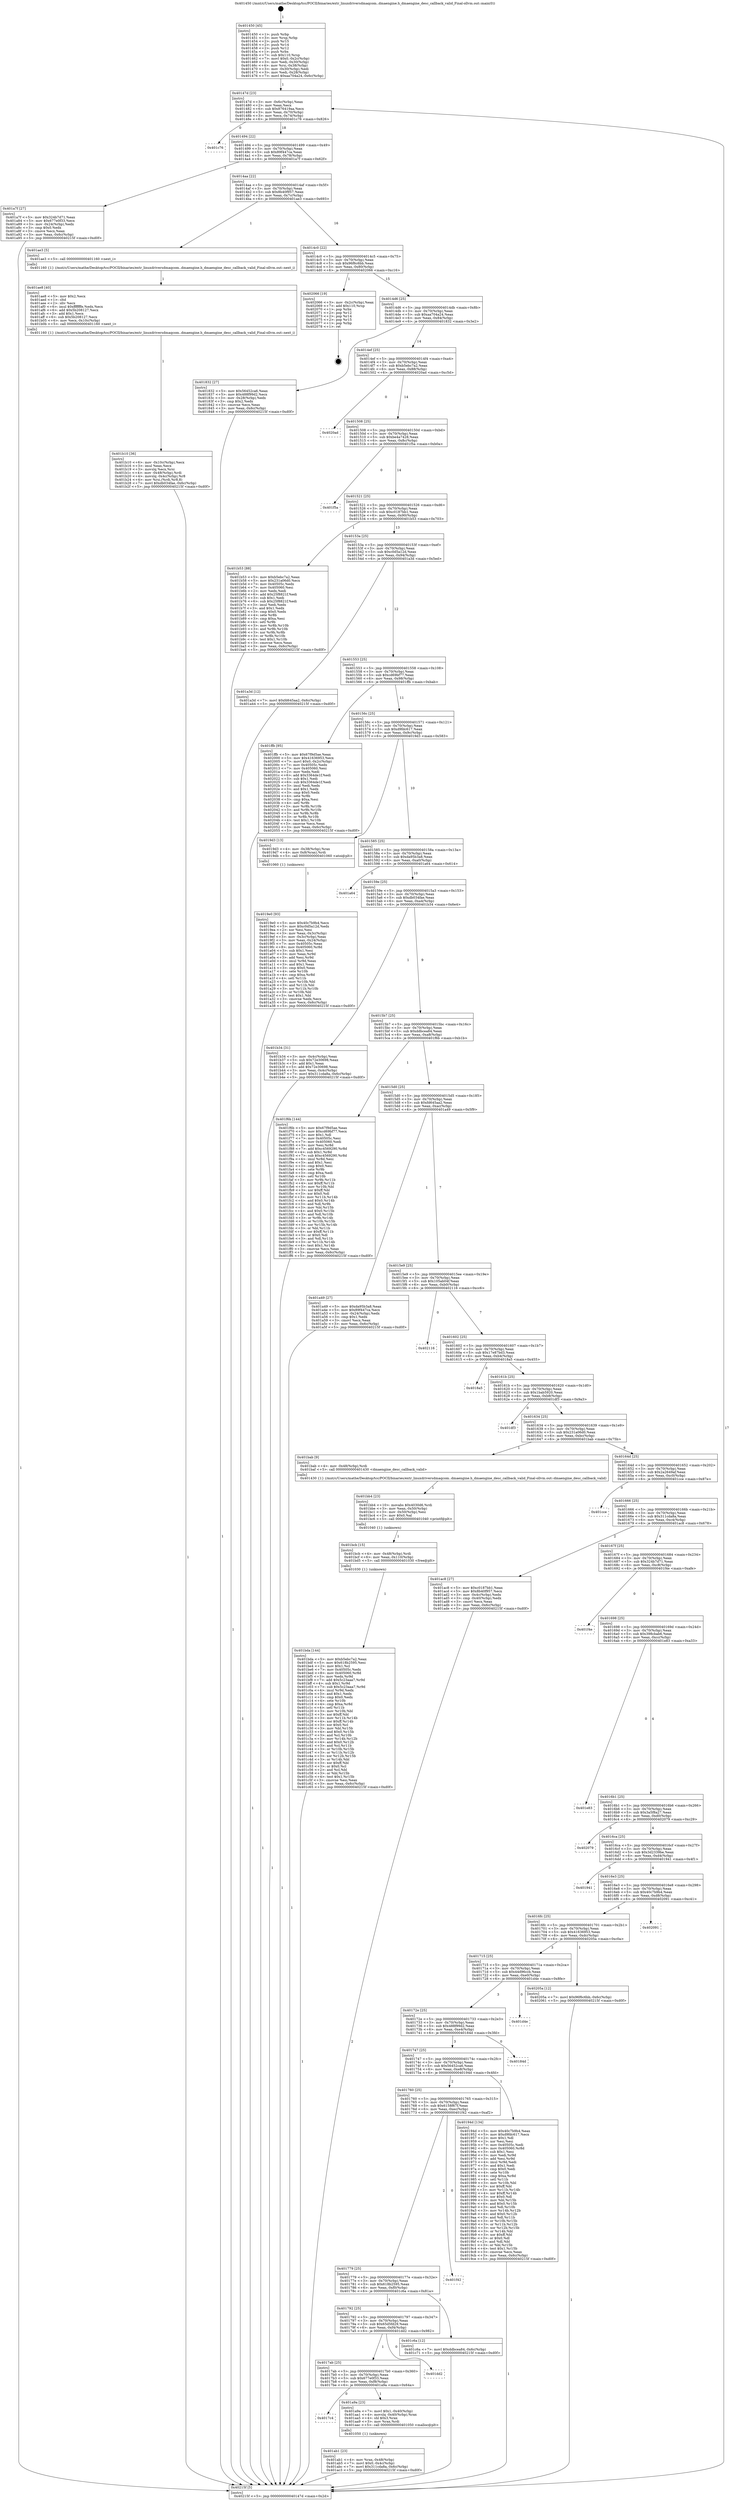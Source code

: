 digraph "0x401450" {
  label = "0x401450 (/mnt/c/Users/mathe/Desktop/tcc/POCII/binaries/extr_linuxdriversdmaqcom..dmaengine.h_dmaengine_desc_callback_valid_Final-ollvm.out::main(0))"
  labelloc = "t"
  node[shape=record]

  Entry [label="",width=0.3,height=0.3,shape=circle,fillcolor=black,style=filled]
  "0x40147d" [label="{
     0x40147d [23]\l
     | [instrs]\l
     &nbsp;&nbsp;0x40147d \<+3\>: mov -0x6c(%rbp),%eax\l
     &nbsp;&nbsp;0x401480 \<+2\>: mov %eax,%ecx\l
     &nbsp;&nbsp;0x401482 \<+6\>: sub $0x876419aa,%ecx\l
     &nbsp;&nbsp;0x401488 \<+3\>: mov %eax,-0x70(%rbp)\l
     &nbsp;&nbsp;0x40148b \<+3\>: mov %ecx,-0x74(%rbp)\l
     &nbsp;&nbsp;0x40148e \<+6\>: je 0000000000401c76 \<main+0x826\>\l
  }"]
  "0x401c76" [label="{
     0x401c76\l
  }", style=dashed]
  "0x401494" [label="{
     0x401494 [22]\l
     | [instrs]\l
     &nbsp;&nbsp;0x401494 \<+5\>: jmp 0000000000401499 \<main+0x49\>\l
     &nbsp;&nbsp;0x401499 \<+3\>: mov -0x70(%rbp),%eax\l
     &nbsp;&nbsp;0x40149c \<+5\>: sub $0x89f447ca,%eax\l
     &nbsp;&nbsp;0x4014a1 \<+3\>: mov %eax,-0x78(%rbp)\l
     &nbsp;&nbsp;0x4014a4 \<+6\>: je 0000000000401a7f \<main+0x62f\>\l
  }"]
  Exit [label="",width=0.3,height=0.3,shape=circle,fillcolor=black,style=filled,peripheries=2]
  "0x401a7f" [label="{
     0x401a7f [27]\l
     | [instrs]\l
     &nbsp;&nbsp;0x401a7f \<+5\>: mov $0x324b7d71,%eax\l
     &nbsp;&nbsp;0x401a84 \<+5\>: mov $0x677e0f33,%ecx\l
     &nbsp;&nbsp;0x401a89 \<+3\>: mov -0x24(%rbp),%edx\l
     &nbsp;&nbsp;0x401a8c \<+3\>: cmp $0x0,%edx\l
     &nbsp;&nbsp;0x401a8f \<+3\>: cmove %ecx,%eax\l
     &nbsp;&nbsp;0x401a92 \<+3\>: mov %eax,-0x6c(%rbp)\l
     &nbsp;&nbsp;0x401a95 \<+5\>: jmp 000000000040215f \<main+0xd0f\>\l
  }"]
  "0x4014aa" [label="{
     0x4014aa [22]\l
     | [instrs]\l
     &nbsp;&nbsp;0x4014aa \<+5\>: jmp 00000000004014af \<main+0x5f\>\l
     &nbsp;&nbsp;0x4014af \<+3\>: mov -0x70(%rbp),%eax\l
     &nbsp;&nbsp;0x4014b2 \<+5\>: sub $0x8b40f957,%eax\l
     &nbsp;&nbsp;0x4014b7 \<+3\>: mov %eax,-0x7c(%rbp)\l
     &nbsp;&nbsp;0x4014ba \<+6\>: je 0000000000401ae3 \<main+0x693\>\l
  }"]
  "0x401bda" [label="{
     0x401bda [144]\l
     | [instrs]\l
     &nbsp;&nbsp;0x401bda \<+5\>: mov $0xb5ebc7a2,%eax\l
     &nbsp;&nbsp;0x401bdf \<+5\>: mov $0x618b2595,%esi\l
     &nbsp;&nbsp;0x401be4 \<+2\>: mov $0x1,%cl\l
     &nbsp;&nbsp;0x401be6 \<+7\>: mov 0x40505c,%edx\l
     &nbsp;&nbsp;0x401bed \<+8\>: mov 0x405060,%r8d\l
     &nbsp;&nbsp;0x401bf5 \<+3\>: mov %edx,%r9d\l
     &nbsp;&nbsp;0x401bf8 \<+7\>: add $0x5c23aaa7,%r9d\l
     &nbsp;&nbsp;0x401bff \<+4\>: sub $0x1,%r9d\l
     &nbsp;&nbsp;0x401c03 \<+7\>: sub $0x5c23aaa7,%r9d\l
     &nbsp;&nbsp;0x401c0a \<+4\>: imul %r9d,%edx\l
     &nbsp;&nbsp;0x401c0e \<+3\>: and $0x1,%edx\l
     &nbsp;&nbsp;0x401c11 \<+3\>: cmp $0x0,%edx\l
     &nbsp;&nbsp;0x401c14 \<+4\>: sete %r10b\l
     &nbsp;&nbsp;0x401c18 \<+4\>: cmp $0xa,%r8d\l
     &nbsp;&nbsp;0x401c1c \<+4\>: setl %r11b\l
     &nbsp;&nbsp;0x401c20 \<+3\>: mov %r10b,%bl\l
     &nbsp;&nbsp;0x401c23 \<+3\>: xor $0xff,%bl\l
     &nbsp;&nbsp;0x401c26 \<+3\>: mov %r11b,%r14b\l
     &nbsp;&nbsp;0x401c29 \<+4\>: xor $0xff,%r14b\l
     &nbsp;&nbsp;0x401c2d \<+3\>: xor $0x0,%cl\l
     &nbsp;&nbsp;0x401c30 \<+3\>: mov %bl,%r15b\l
     &nbsp;&nbsp;0x401c33 \<+4\>: and $0x0,%r15b\l
     &nbsp;&nbsp;0x401c37 \<+3\>: and %cl,%r10b\l
     &nbsp;&nbsp;0x401c3a \<+3\>: mov %r14b,%r12b\l
     &nbsp;&nbsp;0x401c3d \<+4\>: and $0x0,%r12b\l
     &nbsp;&nbsp;0x401c41 \<+3\>: and %cl,%r11b\l
     &nbsp;&nbsp;0x401c44 \<+3\>: or %r10b,%r15b\l
     &nbsp;&nbsp;0x401c47 \<+3\>: or %r11b,%r12b\l
     &nbsp;&nbsp;0x401c4a \<+3\>: xor %r12b,%r15b\l
     &nbsp;&nbsp;0x401c4d \<+3\>: or %r14b,%bl\l
     &nbsp;&nbsp;0x401c50 \<+3\>: xor $0xff,%bl\l
     &nbsp;&nbsp;0x401c53 \<+3\>: or $0x0,%cl\l
     &nbsp;&nbsp;0x401c56 \<+2\>: and %cl,%bl\l
     &nbsp;&nbsp;0x401c58 \<+3\>: or %bl,%r15b\l
     &nbsp;&nbsp;0x401c5b \<+4\>: test $0x1,%r15b\l
     &nbsp;&nbsp;0x401c5f \<+3\>: cmovne %esi,%eax\l
     &nbsp;&nbsp;0x401c62 \<+3\>: mov %eax,-0x6c(%rbp)\l
     &nbsp;&nbsp;0x401c65 \<+5\>: jmp 000000000040215f \<main+0xd0f\>\l
  }"]
  "0x401ae3" [label="{
     0x401ae3 [5]\l
     | [instrs]\l
     &nbsp;&nbsp;0x401ae3 \<+5\>: call 0000000000401160 \<next_i\>\l
     | [calls]\l
     &nbsp;&nbsp;0x401160 \{1\} (/mnt/c/Users/mathe/Desktop/tcc/POCII/binaries/extr_linuxdriversdmaqcom..dmaengine.h_dmaengine_desc_callback_valid_Final-ollvm.out::next_i)\l
  }"]
  "0x4014c0" [label="{
     0x4014c0 [22]\l
     | [instrs]\l
     &nbsp;&nbsp;0x4014c0 \<+5\>: jmp 00000000004014c5 \<main+0x75\>\l
     &nbsp;&nbsp;0x4014c5 \<+3\>: mov -0x70(%rbp),%eax\l
     &nbsp;&nbsp;0x4014c8 \<+5\>: sub $0x96f6c6bb,%eax\l
     &nbsp;&nbsp;0x4014cd \<+3\>: mov %eax,-0x80(%rbp)\l
     &nbsp;&nbsp;0x4014d0 \<+6\>: je 0000000000402066 \<main+0xc16\>\l
  }"]
  "0x401bcb" [label="{
     0x401bcb [15]\l
     | [instrs]\l
     &nbsp;&nbsp;0x401bcb \<+4\>: mov -0x48(%rbp),%rdi\l
     &nbsp;&nbsp;0x401bcf \<+6\>: mov %eax,-0x110(%rbp)\l
     &nbsp;&nbsp;0x401bd5 \<+5\>: call 0000000000401030 \<free@plt\>\l
     | [calls]\l
     &nbsp;&nbsp;0x401030 \{1\} (unknown)\l
  }"]
  "0x402066" [label="{
     0x402066 [19]\l
     | [instrs]\l
     &nbsp;&nbsp;0x402066 \<+3\>: mov -0x2c(%rbp),%eax\l
     &nbsp;&nbsp;0x402069 \<+7\>: add $0x110,%rsp\l
     &nbsp;&nbsp;0x402070 \<+1\>: pop %rbx\l
     &nbsp;&nbsp;0x402071 \<+2\>: pop %r12\l
     &nbsp;&nbsp;0x402073 \<+2\>: pop %r14\l
     &nbsp;&nbsp;0x402075 \<+2\>: pop %r15\l
     &nbsp;&nbsp;0x402077 \<+1\>: pop %rbp\l
     &nbsp;&nbsp;0x402078 \<+1\>: ret\l
  }"]
  "0x4014d6" [label="{
     0x4014d6 [25]\l
     | [instrs]\l
     &nbsp;&nbsp;0x4014d6 \<+5\>: jmp 00000000004014db \<main+0x8b\>\l
     &nbsp;&nbsp;0x4014db \<+3\>: mov -0x70(%rbp),%eax\l
     &nbsp;&nbsp;0x4014de \<+5\>: sub $0xaa704a24,%eax\l
     &nbsp;&nbsp;0x4014e3 \<+6\>: mov %eax,-0x84(%rbp)\l
     &nbsp;&nbsp;0x4014e9 \<+6\>: je 0000000000401832 \<main+0x3e2\>\l
  }"]
  "0x401bb4" [label="{
     0x401bb4 [23]\l
     | [instrs]\l
     &nbsp;&nbsp;0x401bb4 \<+10\>: movabs $0x4030d6,%rdi\l
     &nbsp;&nbsp;0x401bbe \<+3\>: mov %eax,-0x50(%rbp)\l
     &nbsp;&nbsp;0x401bc1 \<+3\>: mov -0x50(%rbp),%esi\l
     &nbsp;&nbsp;0x401bc4 \<+2\>: mov $0x0,%al\l
     &nbsp;&nbsp;0x401bc6 \<+5\>: call 0000000000401040 \<printf@plt\>\l
     | [calls]\l
     &nbsp;&nbsp;0x401040 \{1\} (unknown)\l
  }"]
  "0x401832" [label="{
     0x401832 [27]\l
     | [instrs]\l
     &nbsp;&nbsp;0x401832 \<+5\>: mov $0x56452ca6,%eax\l
     &nbsp;&nbsp;0x401837 \<+5\>: mov $0x488f99d2,%ecx\l
     &nbsp;&nbsp;0x40183c \<+3\>: mov -0x28(%rbp),%edx\l
     &nbsp;&nbsp;0x40183f \<+3\>: cmp $0x2,%edx\l
     &nbsp;&nbsp;0x401842 \<+3\>: cmovne %ecx,%eax\l
     &nbsp;&nbsp;0x401845 \<+3\>: mov %eax,-0x6c(%rbp)\l
     &nbsp;&nbsp;0x401848 \<+5\>: jmp 000000000040215f \<main+0xd0f\>\l
  }"]
  "0x4014ef" [label="{
     0x4014ef [25]\l
     | [instrs]\l
     &nbsp;&nbsp;0x4014ef \<+5\>: jmp 00000000004014f4 \<main+0xa4\>\l
     &nbsp;&nbsp;0x4014f4 \<+3\>: mov -0x70(%rbp),%eax\l
     &nbsp;&nbsp;0x4014f7 \<+5\>: sub $0xb5ebc7a2,%eax\l
     &nbsp;&nbsp;0x4014fc \<+6\>: mov %eax,-0x88(%rbp)\l
     &nbsp;&nbsp;0x401502 \<+6\>: je 00000000004020ad \<main+0xc5d\>\l
  }"]
  "0x40215f" [label="{
     0x40215f [5]\l
     | [instrs]\l
     &nbsp;&nbsp;0x40215f \<+5\>: jmp 000000000040147d \<main+0x2d\>\l
  }"]
  "0x401450" [label="{
     0x401450 [45]\l
     | [instrs]\l
     &nbsp;&nbsp;0x401450 \<+1\>: push %rbp\l
     &nbsp;&nbsp;0x401451 \<+3\>: mov %rsp,%rbp\l
     &nbsp;&nbsp;0x401454 \<+2\>: push %r15\l
     &nbsp;&nbsp;0x401456 \<+2\>: push %r14\l
     &nbsp;&nbsp;0x401458 \<+2\>: push %r12\l
     &nbsp;&nbsp;0x40145a \<+1\>: push %rbx\l
     &nbsp;&nbsp;0x40145b \<+7\>: sub $0x110,%rsp\l
     &nbsp;&nbsp;0x401462 \<+7\>: movl $0x0,-0x2c(%rbp)\l
     &nbsp;&nbsp;0x401469 \<+3\>: mov %edi,-0x30(%rbp)\l
     &nbsp;&nbsp;0x40146c \<+4\>: mov %rsi,-0x38(%rbp)\l
     &nbsp;&nbsp;0x401470 \<+3\>: mov -0x30(%rbp),%edi\l
     &nbsp;&nbsp;0x401473 \<+3\>: mov %edi,-0x28(%rbp)\l
     &nbsp;&nbsp;0x401476 \<+7\>: movl $0xaa704a24,-0x6c(%rbp)\l
  }"]
  "0x401b10" [label="{
     0x401b10 [36]\l
     | [instrs]\l
     &nbsp;&nbsp;0x401b10 \<+6\>: mov -0x10c(%rbp),%ecx\l
     &nbsp;&nbsp;0x401b16 \<+3\>: imul %eax,%ecx\l
     &nbsp;&nbsp;0x401b19 \<+3\>: movslq %ecx,%rsi\l
     &nbsp;&nbsp;0x401b1c \<+4\>: mov -0x48(%rbp),%rdi\l
     &nbsp;&nbsp;0x401b20 \<+4\>: movslq -0x4c(%rbp),%r8\l
     &nbsp;&nbsp;0x401b24 \<+4\>: mov %rsi,(%rdi,%r8,8)\l
     &nbsp;&nbsp;0x401b28 \<+7\>: movl $0xdb034fae,-0x6c(%rbp)\l
     &nbsp;&nbsp;0x401b2f \<+5\>: jmp 000000000040215f \<main+0xd0f\>\l
  }"]
  "0x4020ad" [label="{
     0x4020ad\l
  }", style=dashed]
  "0x401508" [label="{
     0x401508 [25]\l
     | [instrs]\l
     &nbsp;&nbsp;0x401508 \<+5\>: jmp 000000000040150d \<main+0xbd\>\l
     &nbsp;&nbsp;0x40150d \<+3\>: mov -0x70(%rbp),%eax\l
     &nbsp;&nbsp;0x401510 \<+5\>: sub $0xbe4a7428,%eax\l
     &nbsp;&nbsp;0x401515 \<+6\>: mov %eax,-0x8c(%rbp)\l
     &nbsp;&nbsp;0x40151b \<+6\>: je 0000000000401f5a \<main+0xb0a\>\l
  }"]
  "0x401ae8" [label="{
     0x401ae8 [40]\l
     | [instrs]\l
     &nbsp;&nbsp;0x401ae8 \<+5\>: mov $0x2,%ecx\l
     &nbsp;&nbsp;0x401aed \<+1\>: cltd\l
     &nbsp;&nbsp;0x401aee \<+2\>: idiv %ecx\l
     &nbsp;&nbsp;0x401af0 \<+6\>: imul $0xfffffffe,%edx,%ecx\l
     &nbsp;&nbsp;0x401af6 \<+6\>: add $0x5b208127,%ecx\l
     &nbsp;&nbsp;0x401afc \<+3\>: add $0x1,%ecx\l
     &nbsp;&nbsp;0x401aff \<+6\>: sub $0x5b208127,%ecx\l
     &nbsp;&nbsp;0x401b05 \<+6\>: mov %ecx,-0x10c(%rbp)\l
     &nbsp;&nbsp;0x401b0b \<+5\>: call 0000000000401160 \<next_i\>\l
     | [calls]\l
     &nbsp;&nbsp;0x401160 \{1\} (/mnt/c/Users/mathe/Desktop/tcc/POCII/binaries/extr_linuxdriversdmaqcom..dmaengine.h_dmaengine_desc_callback_valid_Final-ollvm.out::next_i)\l
  }"]
  "0x401f5a" [label="{
     0x401f5a\l
  }", style=dashed]
  "0x401521" [label="{
     0x401521 [25]\l
     | [instrs]\l
     &nbsp;&nbsp;0x401521 \<+5\>: jmp 0000000000401526 \<main+0xd6\>\l
     &nbsp;&nbsp;0x401526 \<+3\>: mov -0x70(%rbp),%eax\l
     &nbsp;&nbsp;0x401529 \<+5\>: sub $0xc0187bb1,%eax\l
     &nbsp;&nbsp;0x40152e \<+6\>: mov %eax,-0x90(%rbp)\l
     &nbsp;&nbsp;0x401534 \<+6\>: je 0000000000401b53 \<main+0x703\>\l
  }"]
  "0x401ab1" [label="{
     0x401ab1 [23]\l
     | [instrs]\l
     &nbsp;&nbsp;0x401ab1 \<+4\>: mov %rax,-0x48(%rbp)\l
     &nbsp;&nbsp;0x401ab5 \<+7\>: movl $0x0,-0x4c(%rbp)\l
     &nbsp;&nbsp;0x401abc \<+7\>: movl $0x311cda8a,-0x6c(%rbp)\l
     &nbsp;&nbsp;0x401ac3 \<+5\>: jmp 000000000040215f \<main+0xd0f\>\l
  }"]
  "0x401b53" [label="{
     0x401b53 [88]\l
     | [instrs]\l
     &nbsp;&nbsp;0x401b53 \<+5\>: mov $0xb5ebc7a2,%eax\l
     &nbsp;&nbsp;0x401b58 \<+5\>: mov $0x231a06d0,%ecx\l
     &nbsp;&nbsp;0x401b5d \<+7\>: mov 0x40505c,%edx\l
     &nbsp;&nbsp;0x401b64 \<+7\>: mov 0x405060,%esi\l
     &nbsp;&nbsp;0x401b6b \<+2\>: mov %edx,%edi\l
     &nbsp;&nbsp;0x401b6d \<+6\>: add $0x25f8821f,%edi\l
     &nbsp;&nbsp;0x401b73 \<+3\>: sub $0x1,%edi\l
     &nbsp;&nbsp;0x401b76 \<+6\>: sub $0x25f8821f,%edi\l
     &nbsp;&nbsp;0x401b7c \<+3\>: imul %edi,%edx\l
     &nbsp;&nbsp;0x401b7f \<+3\>: and $0x1,%edx\l
     &nbsp;&nbsp;0x401b82 \<+3\>: cmp $0x0,%edx\l
     &nbsp;&nbsp;0x401b85 \<+4\>: sete %r8b\l
     &nbsp;&nbsp;0x401b89 \<+3\>: cmp $0xa,%esi\l
     &nbsp;&nbsp;0x401b8c \<+4\>: setl %r9b\l
     &nbsp;&nbsp;0x401b90 \<+3\>: mov %r8b,%r10b\l
     &nbsp;&nbsp;0x401b93 \<+3\>: and %r9b,%r10b\l
     &nbsp;&nbsp;0x401b96 \<+3\>: xor %r9b,%r8b\l
     &nbsp;&nbsp;0x401b99 \<+3\>: or %r8b,%r10b\l
     &nbsp;&nbsp;0x401b9c \<+4\>: test $0x1,%r10b\l
     &nbsp;&nbsp;0x401ba0 \<+3\>: cmovne %ecx,%eax\l
     &nbsp;&nbsp;0x401ba3 \<+3\>: mov %eax,-0x6c(%rbp)\l
     &nbsp;&nbsp;0x401ba6 \<+5\>: jmp 000000000040215f \<main+0xd0f\>\l
  }"]
  "0x40153a" [label="{
     0x40153a [25]\l
     | [instrs]\l
     &nbsp;&nbsp;0x40153a \<+5\>: jmp 000000000040153f \<main+0xef\>\l
     &nbsp;&nbsp;0x40153f \<+3\>: mov -0x70(%rbp),%eax\l
     &nbsp;&nbsp;0x401542 \<+5\>: sub $0xc0d5a12d,%eax\l
     &nbsp;&nbsp;0x401547 \<+6\>: mov %eax,-0x94(%rbp)\l
     &nbsp;&nbsp;0x40154d \<+6\>: je 0000000000401a3d \<main+0x5ed\>\l
  }"]
  "0x4017c4" [label="{
     0x4017c4\l
  }", style=dashed]
  "0x401a3d" [label="{
     0x401a3d [12]\l
     | [instrs]\l
     &nbsp;&nbsp;0x401a3d \<+7\>: movl $0xfd645aa2,-0x6c(%rbp)\l
     &nbsp;&nbsp;0x401a44 \<+5\>: jmp 000000000040215f \<main+0xd0f\>\l
  }"]
  "0x401553" [label="{
     0x401553 [25]\l
     | [instrs]\l
     &nbsp;&nbsp;0x401553 \<+5\>: jmp 0000000000401558 \<main+0x108\>\l
     &nbsp;&nbsp;0x401558 \<+3\>: mov -0x70(%rbp),%eax\l
     &nbsp;&nbsp;0x40155b \<+5\>: sub $0xcd69bf77,%eax\l
     &nbsp;&nbsp;0x401560 \<+6\>: mov %eax,-0x98(%rbp)\l
     &nbsp;&nbsp;0x401566 \<+6\>: je 0000000000401ffb \<main+0xbab\>\l
  }"]
  "0x401a9a" [label="{
     0x401a9a [23]\l
     | [instrs]\l
     &nbsp;&nbsp;0x401a9a \<+7\>: movl $0x1,-0x40(%rbp)\l
     &nbsp;&nbsp;0x401aa1 \<+4\>: movslq -0x40(%rbp),%rax\l
     &nbsp;&nbsp;0x401aa5 \<+4\>: shl $0x3,%rax\l
     &nbsp;&nbsp;0x401aa9 \<+3\>: mov %rax,%rdi\l
     &nbsp;&nbsp;0x401aac \<+5\>: call 0000000000401050 \<malloc@plt\>\l
     | [calls]\l
     &nbsp;&nbsp;0x401050 \{1\} (unknown)\l
  }"]
  "0x401ffb" [label="{
     0x401ffb [95]\l
     | [instrs]\l
     &nbsp;&nbsp;0x401ffb \<+5\>: mov $0x67f9d5ae,%eax\l
     &nbsp;&nbsp;0x402000 \<+5\>: mov $0x41636953,%ecx\l
     &nbsp;&nbsp;0x402005 \<+7\>: movl $0x0,-0x2c(%rbp)\l
     &nbsp;&nbsp;0x40200c \<+7\>: mov 0x40505c,%edx\l
     &nbsp;&nbsp;0x402013 \<+7\>: mov 0x405060,%esi\l
     &nbsp;&nbsp;0x40201a \<+2\>: mov %edx,%edi\l
     &nbsp;&nbsp;0x40201c \<+6\>: add $0x3364de1f,%edi\l
     &nbsp;&nbsp;0x402022 \<+3\>: sub $0x1,%edi\l
     &nbsp;&nbsp;0x402025 \<+6\>: sub $0x3364de1f,%edi\l
     &nbsp;&nbsp;0x40202b \<+3\>: imul %edi,%edx\l
     &nbsp;&nbsp;0x40202e \<+3\>: and $0x1,%edx\l
     &nbsp;&nbsp;0x402031 \<+3\>: cmp $0x0,%edx\l
     &nbsp;&nbsp;0x402034 \<+4\>: sete %r8b\l
     &nbsp;&nbsp;0x402038 \<+3\>: cmp $0xa,%esi\l
     &nbsp;&nbsp;0x40203b \<+4\>: setl %r9b\l
     &nbsp;&nbsp;0x40203f \<+3\>: mov %r8b,%r10b\l
     &nbsp;&nbsp;0x402042 \<+3\>: and %r9b,%r10b\l
     &nbsp;&nbsp;0x402045 \<+3\>: xor %r9b,%r8b\l
     &nbsp;&nbsp;0x402048 \<+3\>: or %r8b,%r10b\l
     &nbsp;&nbsp;0x40204b \<+4\>: test $0x1,%r10b\l
     &nbsp;&nbsp;0x40204f \<+3\>: cmovne %ecx,%eax\l
     &nbsp;&nbsp;0x402052 \<+3\>: mov %eax,-0x6c(%rbp)\l
     &nbsp;&nbsp;0x402055 \<+5\>: jmp 000000000040215f \<main+0xd0f\>\l
  }"]
  "0x40156c" [label="{
     0x40156c [25]\l
     | [instrs]\l
     &nbsp;&nbsp;0x40156c \<+5\>: jmp 0000000000401571 \<main+0x121\>\l
     &nbsp;&nbsp;0x401571 \<+3\>: mov -0x70(%rbp),%eax\l
     &nbsp;&nbsp;0x401574 \<+5\>: sub $0xd9fdc617,%eax\l
     &nbsp;&nbsp;0x401579 \<+6\>: mov %eax,-0x9c(%rbp)\l
     &nbsp;&nbsp;0x40157f \<+6\>: je 00000000004019d3 \<main+0x583\>\l
  }"]
  "0x4017ab" [label="{
     0x4017ab [25]\l
     | [instrs]\l
     &nbsp;&nbsp;0x4017ab \<+5\>: jmp 00000000004017b0 \<main+0x360\>\l
     &nbsp;&nbsp;0x4017b0 \<+3\>: mov -0x70(%rbp),%eax\l
     &nbsp;&nbsp;0x4017b3 \<+5\>: sub $0x677e0f33,%eax\l
     &nbsp;&nbsp;0x4017b8 \<+6\>: mov %eax,-0xf8(%rbp)\l
     &nbsp;&nbsp;0x4017be \<+6\>: je 0000000000401a9a \<main+0x64a\>\l
  }"]
  "0x4019d3" [label="{
     0x4019d3 [13]\l
     | [instrs]\l
     &nbsp;&nbsp;0x4019d3 \<+4\>: mov -0x38(%rbp),%rax\l
     &nbsp;&nbsp;0x4019d7 \<+4\>: mov 0x8(%rax),%rdi\l
     &nbsp;&nbsp;0x4019db \<+5\>: call 0000000000401060 \<atoi@plt\>\l
     | [calls]\l
     &nbsp;&nbsp;0x401060 \{1\} (unknown)\l
  }"]
  "0x401585" [label="{
     0x401585 [25]\l
     | [instrs]\l
     &nbsp;&nbsp;0x401585 \<+5\>: jmp 000000000040158a \<main+0x13a\>\l
     &nbsp;&nbsp;0x40158a \<+3\>: mov -0x70(%rbp),%eax\l
     &nbsp;&nbsp;0x40158d \<+5\>: sub $0xda95b3a8,%eax\l
     &nbsp;&nbsp;0x401592 \<+6\>: mov %eax,-0xa0(%rbp)\l
     &nbsp;&nbsp;0x401598 \<+6\>: je 0000000000401a64 \<main+0x614\>\l
  }"]
  "0x401dd2" [label="{
     0x401dd2\l
  }", style=dashed]
  "0x401a64" [label="{
     0x401a64\l
  }", style=dashed]
  "0x40159e" [label="{
     0x40159e [25]\l
     | [instrs]\l
     &nbsp;&nbsp;0x40159e \<+5\>: jmp 00000000004015a3 \<main+0x153\>\l
     &nbsp;&nbsp;0x4015a3 \<+3\>: mov -0x70(%rbp),%eax\l
     &nbsp;&nbsp;0x4015a6 \<+5\>: sub $0xdb034fae,%eax\l
     &nbsp;&nbsp;0x4015ab \<+6\>: mov %eax,-0xa4(%rbp)\l
     &nbsp;&nbsp;0x4015b1 \<+6\>: je 0000000000401b34 \<main+0x6e4\>\l
  }"]
  "0x401792" [label="{
     0x401792 [25]\l
     | [instrs]\l
     &nbsp;&nbsp;0x401792 \<+5\>: jmp 0000000000401797 \<main+0x347\>\l
     &nbsp;&nbsp;0x401797 \<+3\>: mov -0x70(%rbp),%eax\l
     &nbsp;&nbsp;0x40179a \<+5\>: sub $0x65d5fd29,%eax\l
     &nbsp;&nbsp;0x40179f \<+6\>: mov %eax,-0xf4(%rbp)\l
     &nbsp;&nbsp;0x4017a5 \<+6\>: je 0000000000401dd2 \<main+0x982\>\l
  }"]
  "0x401b34" [label="{
     0x401b34 [31]\l
     | [instrs]\l
     &nbsp;&nbsp;0x401b34 \<+3\>: mov -0x4c(%rbp),%eax\l
     &nbsp;&nbsp;0x401b37 \<+5\>: sub $0x72e30698,%eax\l
     &nbsp;&nbsp;0x401b3c \<+3\>: add $0x1,%eax\l
     &nbsp;&nbsp;0x401b3f \<+5\>: add $0x72e30698,%eax\l
     &nbsp;&nbsp;0x401b44 \<+3\>: mov %eax,-0x4c(%rbp)\l
     &nbsp;&nbsp;0x401b47 \<+7\>: movl $0x311cda8a,-0x6c(%rbp)\l
     &nbsp;&nbsp;0x401b4e \<+5\>: jmp 000000000040215f \<main+0xd0f\>\l
  }"]
  "0x4015b7" [label="{
     0x4015b7 [25]\l
     | [instrs]\l
     &nbsp;&nbsp;0x4015b7 \<+5\>: jmp 00000000004015bc \<main+0x16c\>\l
     &nbsp;&nbsp;0x4015bc \<+3\>: mov -0x70(%rbp),%eax\l
     &nbsp;&nbsp;0x4015bf \<+5\>: sub $0xddbcea84,%eax\l
     &nbsp;&nbsp;0x4015c4 \<+6\>: mov %eax,-0xa8(%rbp)\l
     &nbsp;&nbsp;0x4015ca \<+6\>: je 0000000000401f6b \<main+0xb1b\>\l
  }"]
  "0x401c6a" [label="{
     0x401c6a [12]\l
     | [instrs]\l
     &nbsp;&nbsp;0x401c6a \<+7\>: movl $0xddbcea84,-0x6c(%rbp)\l
     &nbsp;&nbsp;0x401c71 \<+5\>: jmp 000000000040215f \<main+0xd0f\>\l
  }"]
  "0x401f6b" [label="{
     0x401f6b [144]\l
     | [instrs]\l
     &nbsp;&nbsp;0x401f6b \<+5\>: mov $0x67f9d5ae,%eax\l
     &nbsp;&nbsp;0x401f70 \<+5\>: mov $0xcd69bf77,%ecx\l
     &nbsp;&nbsp;0x401f75 \<+2\>: mov $0x1,%dl\l
     &nbsp;&nbsp;0x401f77 \<+7\>: mov 0x40505c,%esi\l
     &nbsp;&nbsp;0x401f7e \<+7\>: mov 0x405060,%edi\l
     &nbsp;&nbsp;0x401f85 \<+3\>: mov %esi,%r8d\l
     &nbsp;&nbsp;0x401f88 \<+7\>: add $0xc4569290,%r8d\l
     &nbsp;&nbsp;0x401f8f \<+4\>: sub $0x1,%r8d\l
     &nbsp;&nbsp;0x401f93 \<+7\>: sub $0xc4569290,%r8d\l
     &nbsp;&nbsp;0x401f9a \<+4\>: imul %r8d,%esi\l
     &nbsp;&nbsp;0x401f9e \<+3\>: and $0x1,%esi\l
     &nbsp;&nbsp;0x401fa1 \<+3\>: cmp $0x0,%esi\l
     &nbsp;&nbsp;0x401fa4 \<+4\>: sete %r9b\l
     &nbsp;&nbsp;0x401fa8 \<+3\>: cmp $0xa,%edi\l
     &nbsp;&nbsp;0x401fab \<+4\>: setl %r10b\l
     &nbsp;&nbsp;0x401faf \<+3\>: mov %r9b,%r11b\l
     &nbsp;&nbsp;0x401fb2 \<+4\>: xor $0xff,%r11b\l
     &nbsp;&nbsp;0x401fb6 \<+3\>: mov %r10b,%bl\l
     &nbsp;&nbsp;0x401fb9 \<+3\>: xor $0xff,%bl\l
     &nbsp;&nbsp;0x401fbc \<+3\>: xor $0x0,%dl\l
     &nbsp;&nbsp;0x401fbf \<+3\>: mov %r11b,%r14b\l
     &nbsp;&nbsp;0x401fc2 \<+4\>: and $0x0,%r14b\l
     &nbsp;&nbsp;0x401fc6 \<+3\>: and %dl,%r9b\l
     &nbsp;&nbsp;0x401fc9 \<+3\>: mov %bl,%r15b\l
     &nbsp;&nbsp;0x401fcc \<+4\>: and $0x0,%r15b\l
     &nbsp;&nbsp;0x401fd0 \<+3\>: and %dl,%r10b\l
     &nbsp;&nbsp;0x401fd3 \<+3\>: or %r9b,%r14b\l
     &nbsp;&nbsp;0x401fd6 \<+3\>: or %r10b,%r15b\l
     &nbsp;&nbsp;0x401fd9 \<+3\>: xor %r15b,%r14b\l
     &nbsp;&nbsp;0x401fdc \<+3\>: or %bl,%r11b\l
     &nbsp;&nbsp;0x401fdf \<+4\>: xor $0xff,%r11b\l
     &nbsp;&nbsp;0x401fe3 \<+3\>: or $0x0,%dl\l
     &nbsp;&nbsp;0x401fe6 \<+3\>: and %dl,%r11b\l
     &nbsp;&nbsp;0x401fe9 \<+3\>: or %r11b,%r14b\l
     &nbsp;&nbsp;0x401fec \<+4\>: test $0x1,%r14b\l
     &nbsp;&nbsp;0x401ff0 \<+3\>: cmovne %ecx,%eax\l
     &nbsp;&nbsp;0x401ff3 \<+3\>: mov %eax,-0x6c(%rbp)\l
     &nbsp;&nbsp;0x401ff6 \<+5\>: jmp 000000000040215f \<main+0xd0f\>\l
  }"]
  "0x4015d0" [label="{
     0x4015d0 [25]\l
     | [instrs]\l
     &nbsp;&nbsp;0x4015d0 \<+5\>: jmp 00000000004015d5 \<main+0x185\>\l
     &nbsp;&nbsp;0x4015d5 \<+3\>: mov -0x70(%rbp),%eax\l
     &nbsp;&nbsp;0x4015d8 \<+5\>: sub $0xfd645aa2,%eax\l
     &nbsp;&nbsp;0x4015dd \<+6\>: mov %eax,-0xac(%rbp)\l
     &nbsp;&nbsp;0x4015e3 \<+6\>: je 0000000000401a49 \<main+0x5f9\>\l
  }"]
  "0x401779" [label="{
     0x401779 [25]\l
     | [instrs]\l
     &nbsp;&nbsp;0x401779 \<+5\>: jmp 000000000040177e \<main+0x32e\>\l
     &nbsp;&nbsp;0x40177e \<+3\>: mov -0x70(%rbp),%eax\l
     &nbsp;&nbsp;0x401781 \<+5\>: sub $0x618b2595,%eax\l
     &nbsp;&nbsp;0x401786 \<+6\>: mov %eax,-0xf0(%rbp)\l
     &nbsp;&nbsp;0x40178c \<+6\>: je 0000000000401c6a \<main+0x81a\>\l
  }"]
  "0x401a49" [label="{
     0x401a49 [27]\l
     | [instrs]\l
     &nbsp;&nbsp;0x401a49 \<+5\>: mov $0xda95b3a8,%eax\l
     &nbsp;&nbsp;0x401a4e \<+5\>: mov $0x89f447ca,%ecx\l
     &nbsp;&nbsp;0x401a53 \<+3\>: mov -0x24(%rbp),%edx\l
     &nbsp;&nbsp;0x401a56 \<+3\>: cmp $0x1,%edx\l
     &nbsp;&nbsp;0x401a59 \<+3\>: cmovl %ecx,%eax\l
     &nbsp;&nbsp;0x401a5c \<+3\>: mov %eax,-0x6c(%rbp)\l
     &nbsp;&nbsp;0x401a5f \<+5\>: jmp 000000000040215f \<main+0xd0f\>\l
  }"]
  "0x4015e9" [label="{
     0x4015e9 [25]\l
     | [instrs]\l
     &nbsp;&nbsp;0x4015e9 \<+5\>: jmp 00000000004015ee \<main+0x19e\>\l
     &nbsp;&nbsp;0x4015ee \<+3\>: mov -0x70(%rbp),%eax\l
     &nbsp;&nbsp;0x4015f1 \<+5\>: sub $0x105ab04f,%eax\l
     &nbsp;&nbsp;0x4015f6 \<+6\>: mov %eax,-0xb0(%rbp)\l
     &nbsp;&nbsp;0x4015fc \<+6\>: je 0000000000402116 \<main+0xcc6\>\l
  }"]
  "0x401f42" [label="{
     0x401f42\l
  }", style=dashed]
  "0x402116" [label="{
     0x402116\l
  }", style=dashed]
  "0x401602" [label="{
     0x401602 [25]\l
     | [instrs]\l
     &nbsp;&nbsp;0x401602 \<+5\>: jmp 0000000000401607 \<main+0x1b7\>\l
     &nbsp;&nbsp;0x401607 \<+3\>: mov -0x70(%rbp),%eax\l
     &nbsp;&nbsp;0x40160a \<+5\>: sub $0x17e87bd3,%eax\l
     &nbsp;&nbsp;0x40160f \<+6\>: mov %eax,-0xb4(%rbp)\l
     &nbsp;&nbsp;0x401615 \<+6\>: je 00000000004018a5 \<main+0x455\>\l
  }"]
  "0x4019e0" [label="{
     0x4019e0 [93]\l
     | [instrs]\l
     &nbsp;&nbsp;0x4019e0 \<+5\>: mov $0x40c7b9b4,%ecx\l
     &nbsp;&nbsp;0x4019e5 \<+5\>: mov $0xc0d5a12d,%edx\l
     &nbsp;&nbsp;0x4019ea \<+2\>: xor %esi,%esi\l
     &nbsp;&nbsp;0x4019ec \<+3\>: mov %eax,-0x3c(%rbp)\l
     &nbsp;&nbsp;0x4019ef \<+3\>: mov -0x3c(%rbp),%eax\l
     &nbsp;&nbsp;0x4019f2 \<+3\>: mov %eax,-0x24(%rbp)\l
     &nbsp;&nbsp;0x4019f5 \<+7\>: mov 0x40505c,%eax\l
     &nbsp;&nbsp;0x4019fc \<+8\>: mov 0x405060,%r8d\l
     &nbsp;&nbsp;0x401a04 \<+3\>: sub $0x1,%esi\l
     &nbsp;&nbsp;0x401a07 \<+3\>: mov %eax,%r9d\l
     &nbsp;&nbsp;0x401a0a \<+3\>: add %esi,%r9d\l
     &nbsp;&nbsp;0x401a0d \<+4\>: imul %r9d,%eax\l
     &nbsp;&nbsp;0x401a11 \<+3\>: and $0x1,%eax\l
     &nbsp;&nbsp;0x401a14 \<+3\>: cmp $0x0,%eax\l
     &nbsp;&nbsp;0x401a17 \<+4\>: sete %r10b\l
     &nbsp;&nbsp;0x401a1b \<+4\>: cmp $0xa,%r8d\l
     &nbsp;&nbsp;0x401a1f \<+4\>: setl %r11b\l
     &nbsp;&nbsp;0x401a23 \<+3\>: mov %r10b,%bl\l
     &nbsp;&nbsp;0x401a26 \<+3\>: and %r11b,%bl\l
     &nbsp;&nbsp;0x401a29 \<+3\>: xor %r11b,%r10b\l
     &nbsp;&nbsp;0x401a2c \<+3\>: or %r10b,%bl\l
     &nbsp;&nbsp;0x401a2f \<+3\>: test $0x1,%bl\l
     &nbsp;&nbsp;0x401a32 \<+3\>: cmovne %edx,%ecx\l
     &nbsp;&nbsp;0x401a35 \<+3\>: mov %ecx,-0x6c(%rbp)\l
     &nbsp;&nbsp;0x401a38 \<+5\>: jmp 000000000040215f \<main+0xd0f\>\l
  }"]
  "0x4018a5" [label="{
     0x4018a5\l
  }", style=dashed]
  "0x40161b" [label="{
     0x40161b [25]\l
     | [instrs]\l
     &nbsp;&nbsp;0x40161b \<+5\>: jmp 0000000000401620 \<main+0x1d0\>\l
     &nbsp;&nbsp;0x401620 \<+3\>: mov -0x70(%rbp),%eax\l
     &nbsp;&nbsp;0x401623 \<+5\>: sub $0x1bab5920,%eax\l
     &nbsp;&nbsp;0x401628 \<+6\>: mov %eax,-0xb8(%rbp)\l
     &nbsp;&nbsp;0x40162e \<+6\>: je 0000000000401df3 \<main+0x9a3\>\l
  }"]
  "0x401760" [label="{
     0x401760 [25]\l
     | [instrs]\l
     &nbsp;&nbsp;0x401760 \<+5\>: jmp 0000000000401765 \<main+0x315\>\l
     &nbsp;&nbsp;0x401765 \<+3\>: mov -0x70(%rbp),%eax\l
     &nbsp;&nbsp;0x401768 \<+5\>: sub $0x6158f67f,%eax\l
     &nbsp;&nbsp;0x40176d \<+6\>: mov %eax,-0xec(%rbp)\l
     &nbsp;&nbsp;0x401773 \<+6\>: je 0000000000401f42 \<main+0xaf2\>\l
  }"]
  "0x401df3" [label="{
     0x401df3\l
  }", style=dashed]
  "0x401634" [label="{
     0x401634 [25]\l
     | [instrs]\l
     &nbsp;&nbsp;0x401634 \<+5\>: jmp 0000000000401639 \<main+0x1e9\>\l
     &nbsp;&nbsp;0x401639 \<+3\>: mov -0x70(%rbp),%eax\l
     &nbsp;&nbsp;0x40163c \<+5\>: sub $0x231a06d0,%eax\l
     &nbsp;&nbsp;0x401641 \<+6\>: mov %eax,-0xbc(%rbp)\l
     &nbsp;&nbsp;0x401647 \<+6\>: je 0000000000401bab \<main+0x75b\>\l
  }"]
  "0x40194d" [label="{
     0x40194d [134]\l
     | [instrs]\l
     &nbsp;&nbsp;0x40194d \<+5\>: mov $0x40c7b9b4,%eax\l
     &nbsp;&nbsp;0x401952 \<+5\>: mov $0xd9fdc617,%ecx\l
     &nbsp;&nbsp;0x401957 \<+2\>: mov $0x1,%dl\l
     &nbsp;&nbsp;0x401959 \<+2\>: xor %esi,%esi\l
     &nbsp;&nbsp;0x40195b \<+7\>: mov 0x40505c,%edi\l
     &nbsp;&nbsp;0x401962 \<+8\>: mov 0x405060,%r8d\l
     &nbsp;&nbsp;0x40196a \<+3\>: sub $0x1,%esi\l
     &nbsp;&nbsp;0x40196d \<+3\>: mov %edi,%r9d\l
     &nbsp;&nbsp;0x401970 \<+3\>: add %esi,%r9d\l
     &nbsp;&nbsp;0x401973 \<+4\>: imul %r9d,%edi\l
     &nbsp;&nbsp;0x401977 \<+3\>: and $0x1,%edi\l
     &nbsp;&nbsp;0x40197a \<+3\>: cmp $0x0,%edi\l
     &nbsp;&nbsp;0x40197d \<+4\>: sete %r10b\l
     &nbsp;&nbsp;0x401981 \<+4\>: cmp $0xa,%r8d\l
     &nbsp;&nbsp;0x401985 \<+4\>: setl %r11b\l
     &nbsp;&nbsp;0x401989 \<+3\>: mov %r10b,%bl\l
     &nbsp;&nbsp;0x40198c \<+3\>: xor $0xff,%bl\l
     &nbsp;&nbsp;0x40198f \<+3\>: mov %r11b,%r14b\l
     &nbsp;&nbsp;0x401992 \<+4\>: xor $0xff,%r14b\l
     &nbsp;&nbsp;0x401996 \<+3\>: xor $0x0,%dl\l
     &nbsp;&nbsp;0x401999 \<+3\>: mov %bl,%r15b\l
     &nbsp;&nbsp;0x40199c \<+4\>: and $0x0,%r15b\l
     &nbsp;&nbsp;0x4019a0 \<+3\>: and %dl,%r10b\l
     &nbsp;&nbsp;0x4019a3 \<+3\>: mov %r14b,%r12b\l
     &nbsp;&nbsp;0x4019a6 \<+4\>: and $0x0,%r12b\l
     &nbsp;&nbsp;0x4019aa \<+3\>: and %dl,%r11b\l
     &nbsp;&nbsp;0x4019ad \<+3\>: or %r10b,%r15b\l
     &nbsp;&nbsp;0x4019b0 \<+3\>: or %r11b,%r12b\l
     &nbsp;&nbsp;0x4019b3 \<+3\>: xor %r12b,%r15b\l
     &nbsp;&nbsp;0x4019b6 \<+3\>: or %r14b,%bl\l
     &nbsp;&nbsp;0x4019b9 \<+3\>: xor $0xff,%bl\l
     &nbsp;&nbsp;0x4019bc \<+3\>: or $0x0,%dl\l
     &nbsp;&nbsp;0x4019bf \<+2\>: and %dl,%bl\l
     &nbsp;&nbsp;0x4019c1 \<+3\>: or %bl,%r15b\l
     &nbsp;&nbsp;0x4019c4 \<+4\>: test $0x1,%r15b\l
     &nbsp;&nbsp;0x4019c8 \<+3\>: cmovne %ecx,%eax\l
     &nbsp;&nbsp;0x4019cb \<+3\>: mov %eax,-0x6c(%rbp)\l
     &nbsp;&nbsp;0x4019ce \<+5\>: jmp 000000000040215f \<main+0xd0f\>\l
  }"]
  "0x401bab" [label="{
     0x401bab [9]\l
     | [instrs]\l
     &nbsp;&nbsp;0x401bab \<+4\>: mov -0x48(%rbp),%rdi\l
     &nbsp;&nbsp;0x401baf \<+5\>: call 0000000000401430 \<dmaengine_desc_callback_valid\>\l
     | [calls]\l
     &nbsp;&nbsp;0x401430 \{1\} (/mnt/c/Users/mathe/Desktop/tcc/POCII/binaries/extr_linuxdriversdmaqcom..dmaengine.h_dmaengine_desc_callback_valid_Final-ollvm.out::dmaengine_desc_callback_valid)\l
  }"]
  "0x40164d" [label="{
     0x40164d [25]\l
     | [instrs]\l
     &nbsp;&nbsp;0x40164d \<+5\>: jmp 0000000000401652 \<main+0x202\>\l
     &nbsp;&nbsp;0x401652 \<+3\>: mov -0x70(%rbp),%eax\l
     &nbsp;&nbsp;0x401655 \<+5\>: sub $0x2a2649af,%eax\l
     &nbsp;&nbsp;0x40165a \<+6\>: mov %eax,-0xc0(%rbp)\l
     &nbsp;&nbsp;0x401660 \<+6\>: je 0000000000401cce \<main+0x87e\>\l
  }"]
  "0x401747" [label="{
     0x401747 [25]\l
     | [instrs]\l
     &nbsp;&nbsp;0x401747 \<+5\>: jmp 000000000040174c \<main+0x2fc\>\l
     &nbsp;&nbsp;0x40174c \<+3\>: mov -0x70(%rbp),%eax\l
     &nbsp;&nbsp;0x40174f \<+5\>: sub $0x56452ca6,%eax\l
     &nbsp;&nbsp;0x401754 \<+6\>: mov %eax,-0xe8(%rbp)\l
     &nbsp;&nbsp;0x40175a \<+6\>: je 000000000040194d \<main+0x4fd\>\l
  }"]
  "0x401cce" [label="{
     0x401cce\l
  }", style=dashed]
  "0x401666" [label="{
     0x401666 [25]\l
     | [instrs]\l
     &nbsp;&nbsp;0x401666 \<+5\>: jmp 000000000040166b \<main+0x21b\>\l
     &nbsp;&nbsp;0x40166b \<+3\>: mov -0x70(%rbp),%eax\l
     &nbsp;&nbsp;0x40166e \<+5\>: sub $0x311cda8a,%eax\l
     &nbsp;&nbsp;0x401673 \<+6\>: mov %eax,-0xc4(%rbp)\l
     &nbsp;&nbsp;0x401679 \<+6\>: je 0000000000401ac8 \<main+0x678\>\l
  }"]
  "0x40184d" [label="{
     0x40184d\l
  }", style=dashed]
  "0x401ac8" [label="{
     0x401ac8 [27]\l
     | [instrs]\l
     &nbsp;&nbsp;0x401ac8 \<+5\>: mov $0xc0187bb1,%eax\l
     &nbsp;&nbsp;0x401acd \<+5\>: mov $0x8b40f957,%ecx\l
     &nbsp;&nbsp;0x401ad2 \<+3\>: mov -0x4c(%rbp),%edx\l
     &nbsp;&nbsp;0x401ad5 \<+3\>: cmp -0x40(%rbp),%edx\l
     &nbsp;&nbsp;0x401ad8 \<+3\>: cmovl %ecx,%eax\l
     &nbsp;&nbsp;0x401adb \<+3\>: mov %eax,-0x6c(%rbp)\l
     &nbsp;&nbsp;0x401ade \<+5\>: jmp 000000000040215f \<main+0xd0f\>\l
  }"]
  "0x40167f" [label="{
     0x40167f [25]\l
     | [instrs]\l
     &nbsp;&nbsp;0x40167f \<+5\>: jmp 0000000000401684 \<main+0x234\>\l
     &nbsp;&nbsp;0x401684 \<+3\>: mov -0x70(%rbp),%eax\l
     &nbsp;&nbsp;0x401687 \<+5\>: sub $0x324b7d71,%eax\l
     &nbsp;&nbsp;0x40168c \<+6\>: mov %eax,-0xc8(%rbp)\l
     &nbsp;&nbsp;0x401692 \<+6\>: je 0000000000401f4e \<main+0xafe\>\l
  }"]
  "0x40172e" [label="{
     0x40172e [25]\l
     | [instrs]\l
     &nbsp;&nbsp;0x40172e \<+5\>: jmp 0000000000401733 \<main+0x2e3\>\l
     &nbsp;&nbsp;0x401733 \<+3\>: mov -0x70(%rbp),%eax\l
     &nbsp;&nbsp;0x401736 \<+5\>: sub $0x488f99d2,%eax\l
     &nbsp;&nbsp;0x40173b \<+6\>: mov %eax,-0xe4(%rbp)\l
     &nbsp;&nbsp;0x401741 \<+6\>: je 000000000040184d \<main+0x3fd\>\l
  }"]
  "0x401f4e" [label="{
     0x401f4e\l
  }", style=dashed]
  "0x401698" [label="{
     0x401698 [25]\l
     | [instrs]\l
     &nbsp;&nbsp;0x401698 \<+5\>: jmp 000000000040169d \<main+0x24d\>\l
     &nbsp;&nbsp;0x40169d \<+3\>: mov -0x70(%rbp),%eax\l
     &nbsp;&nbsp;0x4016a0 \<+5\>: sub $0x398cbab6,%eax\l
     &nbsp;&nbsp;0x4016a5 \<+6\>: mov %eax,-0xcc(%rbp)\l
     &nbsp;&nbsp;0x4016ab \<+6\>: je 0000000000401e83 \<main+0xa33\>\l
  }"]
  "0x401d4e" [label="{
     0x401d4e\l
  }", style=dashed]
  "0x401e83" [label="{
     0x401e83\l
  }", style=dashed]
  "0x4016b1" [label="{
     0x4016b1 [25]\l
     | [instrs]\l
     &nbsp;&nbsp;0x4016b1 \<+5\>: jmp 00000000004016b6 \<main+0x266\>\l
     &nbsp;&nbsp;0x4016b6 \<+3\>: mov -0x70(%rbp),%eax\l
     &nbsp;&nbsp;0x4016b9 \<+5\>: sub $0x3a5f8a27,%eax\l
     &nbsp;&nbsp;0x4016be \<+6\>: mov %eax,-0xd0(%rbp)\l
     &nbsp;&nbsp;0x4016c4 \<+6\>: je 0000000000402079 \<main+0xc29\>\l
  }"]
  "0x401715" [label="{
     0x401715 [25]\l
     | [instrs]\l
     &nbsp;&nbsp;0x401715 \<+5\>: jmp 000000000040171a \<main+0x2ca\>\l
     &nbsp;&nbsp;0x40171a \<+3\>: mov -0x70(%rbp),%eax\l
     &nbsp;&nbsp;0x40171d \<+5\>: sub $0x44d96ccb,%eax\l
     &nbsp;&nbsp;0x401722 \<+6\>: mov %eax,-0xe0(%rbp)\l
     &nbsp;&nbsp;0x401728 \<+6\>: je 0000000000401d4e \<main+0x8fe\>\l
  }"]
  "0x402079" [label="{
     0x402079\l
  }", style=dashed]
  "0x4016ca" [label="{
     0x4016ca [25]\l
     | [instrs]\l
     &nbsp;&nbsp;0x4016ca \<+5\>: jmp 00000000004016cf \<main+0x27f\>\l
     &nbsp;&nbsp;0x4016cf \<+3\>: mov -0x70(%rbp),%eax\l
     &nbsp;&nbsp;0x4016d2 \<+5\>: sub $0x3d2339be,%eax\l
     &nbsp;&nbsp;0x4016d7 \<+6\>: mov %eax,-0xd4(%rbp)\l
     &nbsp;&nbsp;0x4016dd \<+6\>: je 0000000000401941 \<main+0x4f1\>\l
  }"]
  "0x40205a" [label="{
     0x40205a [12]\l
     | [instrs]\l
     &nbsp;&nbsp;0x40205a \<+7\>: movl $0x96f6c6bb,-0x6c(%rbp)\l
     &nbsp;&nbsp;0x402061 \<+5\>: jmp 000000000040215f \<main+0xd0f\>\l
  }"]
  "0x401941" [label="{
     0x401941\l
  }", style=dashed]
  "0x4016e3" [label="{
     0x4016e3 [25]\l
     | [instrs]\l
     &nbsp;&nbsp;0x4016e3 \<+5\>: jmp 00000000004016e8 \<main+0x298\>\l
     &nbsp;&nbsp;0x4016e8 \<+3\>: mov -0x70(%rbp),%eax\l
     &nbsp;&nbsp;0x4016eb \<+5\>: sub $0x40c7b9b4,%eax\l
     &nbsp;&nbsp;0x4016f0 \<+6\>: mov %eax,-0xd8(%rbp)\l
     &nbsp;&nbsp;0x4016f6 \<+6\>: je 0000000000402091 \<main+0xc41\>\l
  }"]
  "0x4016fc" [label="{
     0x4016fc [25]\l
     | [instrs]\l
     &nbsp;&nbsp;0x4016fc \<+5\>: jmp 0000000000401701 \<main+0x2b1\>\l
     &nbsp;&nbsp;0x401701 \<+3\>: mov -0x70(%rbp),%eax\l
     &nbsp;&nbsp;0x401704 \<+5\>: sub $0x41636953,%eax\l
     &nbsp;&nbsp;0x401709 \<+6\>: mov %eax,-0xdc(%rbp)\l
     &nbsp;&nbsp;0x40170f \<+6\>: je 000000000040205a \<main+0xc0a\>\l
  }"]
  "0x402091" [label="{
     0x402091\l
  }", style=dashed]
  Entry -> "0x401450" [label=" 1"]
  "0x40147d" -> "0x401c76" [label=" 0"]
  "0x40147d" -> "0x401494" [label=" 18"]
  "0x402066" -> Exit [label=" 1"]
  "0x401494" -> "0x401a7f" [label=" 1"]
  "0x401494" -> "0x4014aa" [label=" 17"]
  "0x40205a" -> "0x40215f" [label=" 1"]
  "0x4014aa" -> "0x401ae3" [label=" 1"]
  "0x4014aa" -> "0x4014c0" [label=" 16"]
  "0x401ffb" -> "0x40215f" [label=" 1"]
  "0x4014c0" -> "0x402066" [label=" 1"]
  "0x4014c0" -> "0x4014d6" [label=" 15"]
  "0x401f6b" -> "0x40215f" [label=" 1"]
  "0x4014d6" -> "0x401832" [label=" 1"]
  "0x4014d6" -> "0x4014ef" [label=" 14"]
  "0x401832" -> "0x40215f" [label=" 1"]
  "0x401450" -> "0x40147d" [label=" 1"]
  "0x40215f" -> "0x40147d" [label=" 17"]
  "0x401c6a" -> "0x40215f" [label=" 1"]
  "0x4014ef" -> "0x4020ad" [label=" 0"]
  "0x4014ef" -> "0x401508" [label=" 14"]
  "0x401bda" -> "0x40215f" [label=" 1"]
  "0x401508" -> "0x401f5a" [label=" 0"]
  "0x401508" -> "0x401521" [label=" 14"]
  "0x401bcb" -> "0x401bda" [label=" 1"]
  "0x401521" -> "0x401b53" [label=" 1"]
  "0x401521" -> "0x40153a" [label=" 13"]
  "0x401bb4" -> "0x401bcb" [label=" 1"]
  "0x40153a" -> "0x401a3d" [label=" 1"]
  "0x40153a" -> "0x401553" [label=" 12"]
  "0x401bab" -> "0x401bb4" [label=" 1"]
  "0x401553" -> "0x401ffb" [label=" 1"]
  "0x401553" -> "0x40156c" [label=" 11"]
  "0x401b53" -> "0x40215f" [label=" 1"]
  "0x40156c" -> "0x4019d3" [label=" 1"]
  "0x40156c" -> "0x401585" [label=" 10"]
  "0x401b10" -> "0x40215f" [label=" 1"]
  "0x401585" -> "0x401a64" [label=" 0"]
  "0x401585" -> "0x40159e" [label=" 10"]
  "0x401ae8" -> "0x401b10" [label=" 1"]
  "0x40159e" -> "0x401b34" [label=" 1"]
  "0x40159e" -> "0x4015b7" [label=" 9"]
  "0x401ac8" -> "0x40215f" [label=" 2"]
  "0x4015b7" -> "0x401f6b" [label=" 1"]
  "0x4015b7" -> "0x4015d0" [label=" 8"]
  "0x401ab1" -> "0x40215f" [label=" 1"]
  "0x4015d0" -> "0x401a49" [label=" 1"]
  "0x4015d0" -> "0x4015e9" [label=" 7"]
  "0x4017ab" -> "0x4017c4" [label=" 0"]
  "0x4015e9" -> "0x402116" [label=" 0"]
  "0x4015e9" -> "0x401602" [label=" 7"]
  "0x4017ab" -> "0x401a9a" [label=" 1"]
  "0x401602" -> "0x4018a5" [label=" 0"]
  "0x401602" -> "0x40161b" [label=" 7"]
  "0x401792" -> "0x4017ab" [label=" 1"]
  "0x40161b" -> "0x401df3" [label=" 0"]
  "0x40161b" -> "0x401634" [label=" 7"]
  "0x401792" -> "0x401dd2" [label=" 0"]
  "0x401634" -> "0x401bab" [label=" 1"]
  "0x401634" -> "0x40164d" [label=" 6"]
  "0x401ae3" -> "0x401ae8" [label=" 1"]
  "0x40164d" -> "0x401cce" [label=" 0"]
  "0x40164d" -> "0x401666" [label=" 6"]
  "0x401779" -> "0x401c6a" [label=" 1"]
  "0x401666" -> "0x401ac8" [label=" 2"]
  "0x401666" -> "0x40167f" [label=" 4"]
  "0x401a9a" -> "0x401ab1" [label=" 1"]
  "0x40167f" -> "0x401f4e" [label=" 0"]
  "0x40167f" -> "0x401698" [label=" 4"]
  "0x401760" -> "0x401f42" [label=" 0"]
  "0x401698" -> "0x401e83" [label=" 0"]
  "0x401698" -> "0x4016b1" [label=" 4"]
  "0x401b34" -> "0x40215f" [label=" 1"]
  "0x4016b1" -> "0x402079" [label=" 0"]
  "0x4016b1" -> "0x4016ca" [label=" 4"]
  "0x401a49" -> "0x40215f" [label=" 1"]
  "0x4016ca" -> "0x401941" [label=" 0"]
  "0x4016ca" -> "0x4016e3" [label=" 4"]
  "0x401a3d" -> "0x40215f" [label=" 1"]
  "0x4016e3" -> "0x402091" [label=" 0"]
  "0x4016e3" -> "0x4016fc" [label=" 4"]
  "0x4019e0" -> "0x40215f" [label=" 1"]
  "0x4016fc" -> "0x40205a" [label=" 1"]
  "0x4016fc" -> "0x401715" [label=" 3"]
  "0x401a7f" -> "0x40215f" [label=" 1"]
  "0x401715" -> "0x401d4e" [label=" 0"]
  "0x401715" -> "0x40172e" [label=" 3"]
  "0x401760" -> "0x401779" [label=" 2"]
  "0x40172e" -> "0x40184d" [label=" 0"]
  "0x40172e" -> "0x401747" [label=" 3"]
  "0x401779" -> "0x401792" [label=" 1"]
  "0x401747" -> "0x40194d" [label=" 1"]
  "0x401747" -> "0x401760" [label=" 2"]
  "0x40194d" -> "0x40215f" [label=" 1"]
  "0x4019d3" -> "0x4019e0" [label=" 1"]
}

